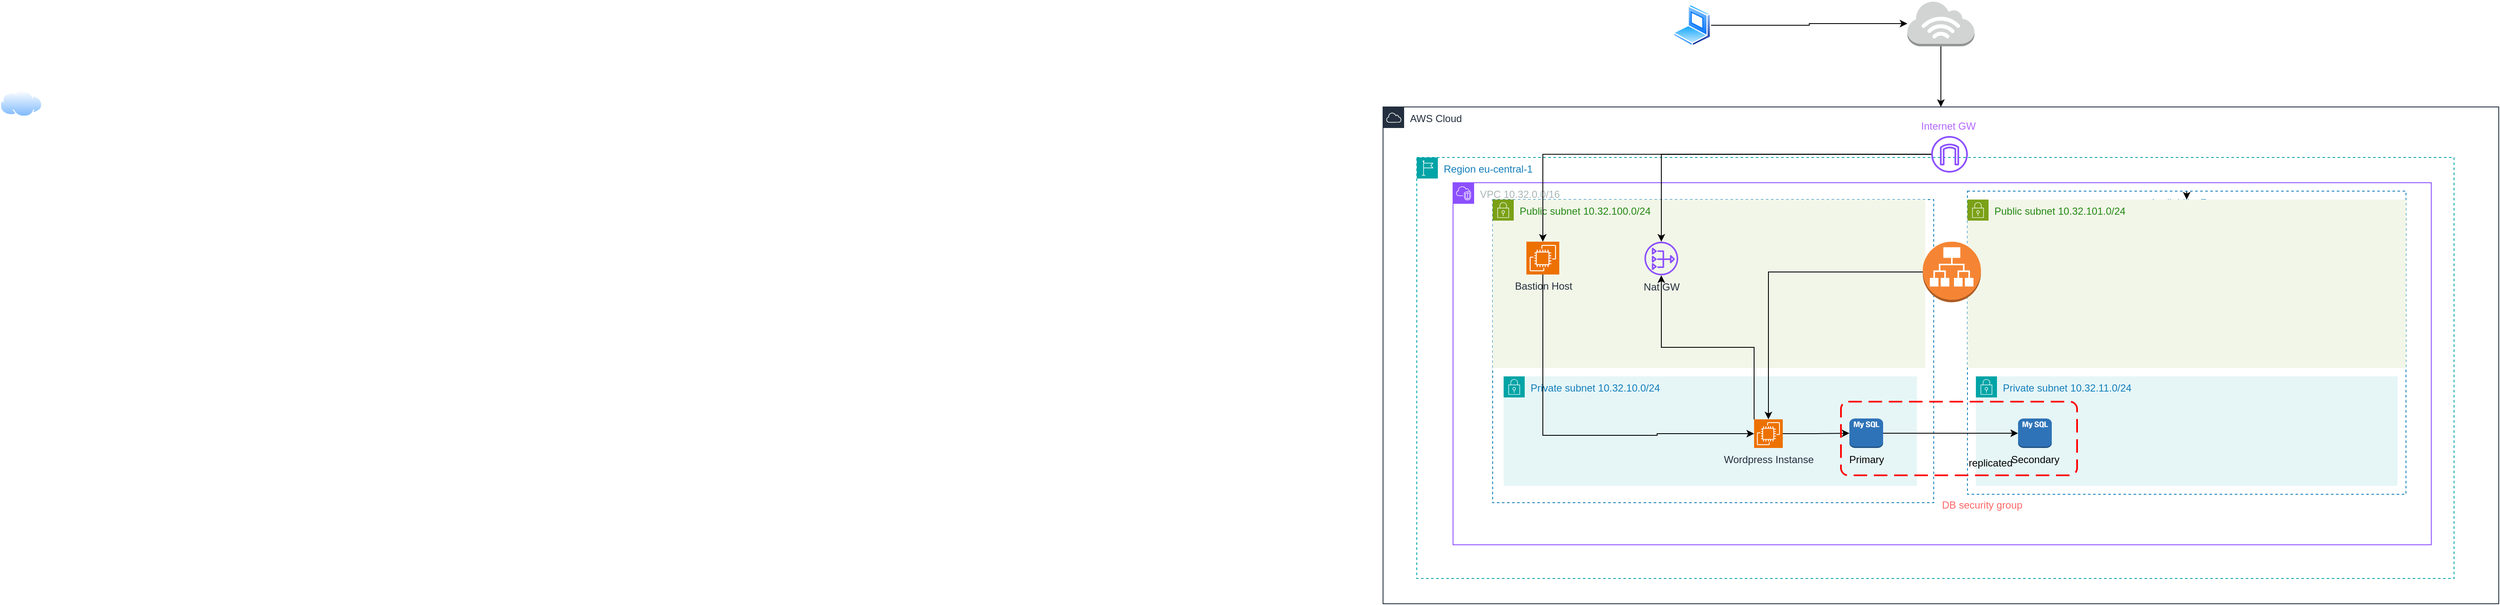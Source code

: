 <mxfile version="24.7.17">
  <diagram name="Page-1" id="Hdzq01CESIktwoQxh0y7">
    <mxGraphModel dx="3088" dy="1955" grid="1" gridSize="10" guides="1" tooltips="1" connect="1" arrows="1" fold="1" page="1" pageScale="1" pageWidth="827" pageHeight="1169" math="0" shadow="0">
      <root>
        <mxCell id="0" />
        <mxCell id="1" parent="0" />
        <mxCell id="KZwTRb7hMr3e72r8-vSD-1" value="AWS Cloud" style="points=[[0,0],[0.25,0],[0.5,0],[0.75,0],[1,0],[1,0.25],[1,0.5],[1,0.75],[1,1],[0.75,1],[0.5,1],[0.25,1],[0,1],[0,0.75],[0,0.5],[0,0.25]];outlineConnect=0;gradientColor=none;html=1;whiteSpace=wrap;fontSize=12;fontStyle=0;container=1;pointerEvents=0;collapsible=0;recursiveResize=0;shape=mxgraph.aws4.group;grIcon=mxgraph.aws4.group_aws_cloud;strokeColor=#232F3E;fillColor=none;verticalAlign=top;align=left;spacingLeft=30;fontColor=#232F3E;dashed=0;" parent="1" vertex="1">
          <mxGeometry x="70" y="70" width="1323" height="590" as="geometry" />
        </mxCell>
        <mxCell id="KZwTRb7hMr3e72r8-vSD-3" value="Region eu-central-1" style="points=[[0,0],[0.25,0],[0.5,0],[0.75,0],[1,0],[1,0.25],[1,0.5],[1,0.75],[1,1],[0.75,1],[0.5,1],[0.25,1],[0,1],[0,0.75],[0,0.5],[0,0.25]];outlineConnect=0;gradientColor=none;html=1;whiteSpace=wrap;fontSize=12;fontStyle=0;container=1;pointerEvents=0;collapsible=0;recursiveResize=0;shape=mxgraph.aws4.group;grIcon=mxgraph.aws4.group_region;strokeColor=#00A4A6;fillColor=none;verticalAlign=top;align=left;spacingLeft=30;fontColor=#147EBA;dashed=1;" parent="KZwTRb7hMr3e72r8-vSD-1" vertex="1">
          <mxGeometry x="40" y="60" width="1230" height="500" as="geometry" />
        </mxCell>
        <mxCell id="KZwTRb7hMr3e72r8-vSD-2" value="VPC 10.32.0.0/16" style="points=[[0,0],[0.25,0],[0.5,0],[0.75,0],[1,0],[1,0.25],[1,0.5],[1,0.75],[1,1],[0.75,1],[0.5,1],[0.25,1],[0,1],[0,0.75],[0,0.5],[0,0.25]];outlineConnect=0;gradientColor=none;html=1;whiteSpace=wrap;fontSize=12;fontStyle=0;container=1;pointerEvents=0;collapsible=0;recursiveResize=0;shape=mxgraph.aws4.group;grIcon=mxgraph.aws4.group_vpc2;strokeColor=#8C4FFF;fillColor=none;verticalAlign=top;align=left;spacingLeft=30;fontColor=#AAB7B8;dashed=0;" parent="KZwTRb7hMr3e72r8-vSD-3" vertex="1">
          <mxGeometry x="43" y="30" width="1160" height="430" as="geometry" />
        </mxCell>
        <mxCell id="A7WtRP15ECj08jh2RZhK-11" style="edgeStyle=orthogonalEdgeStyle;rounded=0;orthogonalLoop=1;jettySize=auto;html=1;exitX=0.5;exitY=0;exitDx=0;exitDy=0;entryX=0.5;entryY=0;entryDx=0;entryDy=0;" edge="1" parent="KZwTRb7hMr3e72r8-vSD-2" source="KZwTRb7hMr3e72r8-vSD-5" target="A7WtRP15ECj08jh2RZhK-6">
          <mxGeometry relative="1" as="geometry" />
        </mxCell>
        <mxCell id="KZwTRb7hMr3e72r8-vSD-5" value="Availability Zone" style="fillColor=none;strokeColor=#147EBA;dashed=1;verticalAlign=top;fontStyle=0;fontColor=#147EBA;whiteSpace=wrap;html=1;" parent="KZwTRb7hMr3e72r8-vSD-2" vertex="1">
          <mxGeometry x="610" y="10" width="520" height="360" as="geometry" />
        </mxCell>
        <mxCell id="A7WtRP15ECj08jh2RZhK-4" value="Availability Zone" style="fillColor=none;strokeColor=#147EBA;dashed=1;verticalAlign=top;fontStyle=0;fontColor=#147EBA;whiteSpace=wrap;html=1;" vertex="1" parent="KZwTRb7hMr3e72r8-vSD-2">
          <mxGeometry x="47" y="20" width="523" height="360" as="geometry" />
        </mxCell>
        <mxCell id="A7WtRP15ECj08jh2RZhK-5" value="Public subnet 10.32.100.0/24" style="points=[[0,0],[0.25,0],[0.5,0],[0.75,0],[1,0],[1,0.25],[1,0.5],[1,0.75],[1,1],[0.75,1],[0.5,1],[0.25,1],[0,1],[0,0.75],[0,0.5],[0,0.25]];outlineConnect=0;gradientColor=none;html=1;whiteSpace=wrap;fontSize=12;fontStyle=0;container=1;pointerEvents=0;collapsible=0;recursiveResize=0;shape=mxgraph.aws4.group;grIcon=mxgraph.aws4.group_security_group;grStroke=0;strokeColor=#7AA116;fillColor=#F2F6E8;verticalAlign=top;align=left;spacingLeft=30;fontColor=#248814;dashed=0;" vertex="1" parent="KZwTRb7hMr3e72r8-vSD-2">
          <mxGeometry x="47" y="20" width="513" height="200" as="geometry" />
        </mxCell>
        <mxCell id="A7WtRP15ECj08jh2RZhK-6" value="Public subnet 10.32.101.0/24" style="points=[[0,0],[0.25,0],[0.5,0],[0.75,0],[1,0],[1,0.25],[1,0.5],[1,0.75],[1,1],[0.75,1],[0.5,1],[0.25,1],[0,1],[0,0.75],[0,0.5],[0,0.25]];outlineConnect=0;gradientColor=none;html=1;whiteSpace=wrap;fontSize=12;fontStyle=0;container=1;pointerEvents=0;collapsible=0;recursiveResize=0;shape=mxgraph.aws4.group;grIcon=mxgraph.aws4.group_security_group;grStroke=0;strokeColor=#7AA116;fillColor=#F2F6E8;verticalAlign=top;align=left;spacingLeft=30;fontColor=#248814;dashed=0;" vertex="1" parent="KZwTRb7hMr3e72r8-vSD-2">
          <mxGeometry x="610" y="20" width="520" height="200" as="geometry" />
        </mxCell>
        <mxCell id="A7WtRP15ECj08jh2RZhK-9" value="Private subnet 10.32.10.0/24" style="points=[[0,0],[0.25,0],[0.5,0],[0.75,0],[1,0],[1,0.25],[1,0.5],[1,0.75],[1,1],[0.75,1],[0.5,1],[0.25,1],[0,1],[0,0.75],[0,0.5],[0,0.25]];outlineConnect=0;gradientColor=none;html=1;whiteSpace=wrap;fontSize=12;fontStyle=0;container=1;pointerEvents=0;collapsible=0;recursiveResize=0;shape=mxgraph.aws4.group;grIcon=mxgraph.aws4.group_security_group;grStroke=0;strokeColor=#00A4A6;fillColor=#E6F6F7;verticalAlign=top;align=left;spacingLeft=30;fontColor=#147EBA;dashed=0;" vertex="1" parent="KZwTRb7hMr3e72r8-vSD-2">
          <mxGeometry x="60" y="230" width="490" height="130" as="geometry" />
        </mxCell>
        <mxCell id="A7WtRP15ECj08jh2RZhK-10" value="Private subnet 10.32.11.0/24&lt;div&gt;&lt;br&gt;&lt;/div&gt;" style="points=[[0,0],[0.25,0],[0.5,0],[0.75,0],[1,0],[1,0.25],[1,0.5],[1,0.75],[1,1],[0.75,1],[0.5,1],[0.25,1],[0,1],[0,0.75],[0,0.5],[0,0.25]];outlineConnect=0;gradientColor=none;html=1;whiteSpace=wrap;fontSize=12;fontStyle=0;container=1;pointerEvents=0;collapsible=0;recursiveResize=0;shape=mxgraph.aws4.group;grIcon=mxgraph.aws4.group_security_group;grStroke=0;strokeColor=#00A4A6;fillColor=#E6F6F7;verticalAlign=top;align=left;spacingLeft=30;fontColor=#147EBA;dashed=0;" vertex="1" parent="KZwTRb7hMr3e72r8-vSD-2">
          <mxGeometry x="620" y="230" width="500" height="130" as="geometry" />
        </mxCell>
        <mxCell id="A7WtRP15ECj08jh2RZhK-14" style="edgeStyle=orthogonalEdgeStyle;rounded=0;orthogonalLoop=1;jettySize=auto;html=1;" edge="1" parent="KZwTRb7hMr3e72r8-vSD-2" source="A7WtRP15ECj08jh2RZhK-12" target="A7WtRP15ECj08jh2RZhK-13">
          <mxGeometry relative="1" as="geometry" />
        </mxCell>
        <mxCell id="A7WtRP15ECj08jh2RZhK-12" value="Primary" style="outlineConnect=0;dashed=0;verticalLabelPosition=bottom;verticalAlign=top;align=center;html=1;shape=mxgraph.aws3.mysql_db_instance_2;fillColor=#2E73B8;gradientColor=none;" vertex="1" parent="KZwTRb7hMr3e72r8-vSD-2">
          <mxGeometry x="470" y="280" width="40" height="35" as="geometry" />
        </mxCell>
        <mxCell id="A7WtRP15ECj08jh2RZhK-13" value="Secondary" style="outlineConnect=0;dashed=0;verticalLabelPosition=bottom;verticalAlign=top;align=center;html=1;shape=mxgraph.aws3.mysql_db_instance_2;fillColor=#2E73B8;gradientColor=none;" vertex="1" parent="KZwTRb7hMr3e72r8-vSD-2">
          <mxGeometry x="670" y="280" width="40" height="35" as="geometry" />
        </mxCell>
        <mxCell id="A7WtRP15ECj08jh2RZhK-18" style="edgeStyle=orthogonalEdgeStyle;rounded=0;orthogonalLoop=1;jettySize=auto;html=1;entryX=0;entryY=0.5;entryDx=0;entryDy=0;entryPerimeter=0;" edge="1" parent="KZwTRb7hMr3e72r8-vSD-2" source="A7WtRP15ECj08jh2RZhK-17" target="A7WtRP15ECj08jh2RZhK-12">
          <mxGeometry relative="1" as="geometry" />
        </mxCell>
        <mxCell id="A7WtRP15ECj08jh2RZhK-33" style="edgeStyle=orthogonalEdgeStyle;rounded=0;orthogonalLoop=1;jettySize=auto;html=1;exitX=0;exitY=0;exitDx=0;exitDy=0;exitPerimeter=0;" edge="1" parent="KZwTRb7hMr3e72r8-vSD-2" source="A7WtRP15ECj08jh2RZhK-17" target="A7WtRP15ECj08jh2RZhK-32">
          <mxGeometry relative="1" as="geometry" />
        </mxCell>
        <mxCell id="A7WtRP15ECj08jh2RZhK-17" value="Wordpress Instanse" style="sketch=0;points=[[0,0,0],[0.25,0,0],[0.5,0,0],[0.75,0,0],[1,0,0],[0,1,0],[0.25,1,0],[0.5,1,0],[0.75,1,0],[1,1,0],[0,0.25,0],[0,0.5,0],[0,0.75,0],[1,0.25,0],[1,0.5,0],[1,0.75,0]];outlineConnect=0;fontColor=#232F3E;fillColor=#ED7100;strokeColor=#ffffff;dashed=0;verticalLabelPosition=bottom;verticalAlign=top;align=center;html=1;fontSize=12;fontStyle=0;aspect=fixed;shape=mxgraph.aws4.resourceIcon;resIcon=mxgraph.aws4.ec2;" vertex="1" parent="KZwTRb7hMr3e72r8-vSD-2">
          <mxGeometry x="357" y="281" width="34" height="34" as="geometry" />
        </mxCell>
        <mxCell id="A7WtRP15ECj08jh2RZhK-20" style="edgeStyle=orthogonalEdgeStyle;rounded=0;orthogonalLoop=1;jettySize=auto;html=1;exitX=0;exitY=0.5;exitDx=0;exitDy=0;exitPerimeter=0;" edge="1" parent="KZwTRb7hMr3e72r8-vSD-2" source="A7WtRP15ECj08jh2RZhK-19" target="A7WtRP15ECj08jh2RZhK-17">
          <mxGeometry relative="1" as="geometry" />
        </mxCell>
        <mxCell id="A7WtRP15ECj08jh2RZhK-19" value="" style="outlineConnect=0;dashed=0;verticalLabelPosition=bottom;verticalAlign=top;align=center;html=1;shape=mxgraph.aws3.application_load_balancer;fillColor=#F58534;gradientColor=none;" vertex="1" parent="KZwTRb7hMr3e72r8-vSD-2">
          <mxGeometry x="557" y="70" width="69" height="72" as="geometry" />
        </mxCell>
        <mxCell id="A7WtRP15ECj08jh2RZhK-24" value="" style="rounded=1;arcSize=10;dashed=1;strokeColor=#ff0000;fillColor=none;gradientColor=none;dashPattern=8 4;strokeWidth=2;" vertex="1" parent="KZwTRb7hMr3e72r8-vSD-2">
          <mxGeometry x="460" y="260" width="280" height="87.5" as="geometry" />
        </mxCell>
        <mxCell id="A7WtRP15ECj08jh2RZhK-30" style="edgeStyle=orthogonalEdgeStyle;rounded=0;orthogonalLoop=1;jettySize=auto;html=1;entryX=0;entryY=0.5;entryDx=0;entryDy=0;entryPerimeter=0;" edge="1" parent="KZwTRb7hMr3e72r8-vSD-2" source="A7WtRP15ECj08jh2RZhK-26" target="A7WtRP15ECj08jh2RZhK-17">
          <mxGeometry relative="1" as="geometry">
            <Array as="points">
              <mxPoint x="107" y="300" />
              <mxPoint x="242" y="300" />
              <mxPoint x="242" y="298" />
            </Array>
          </mxGeometry>
        </mxCell>
        <mxCell id="A7WtRP15ECj08jh2RZhK-26" value="Bastion Host" style="sketch=0;points=[[0,0,0],[0.25,0,0],[0.5,0,0],[0.75,0,0],[1,0,0],[0,1,0],[0.25,1,0],[0.5,1,0],[0.75,1,0],[1,1,0],[0,0.25,0],[0,0.5,0],[0,0.75,0],[1,0.25,0],[1,0.5,0],[1,0.75,0]];outlineConnect=0;fontColor=#232F3E;fillColor=#ED7100;strokeColor=#ffffff;dashed=0;verticalLabelPosition=bottom;verticalAlign=top;align=center;html=1;fontSize=12;fontStyle=0;aspect=fixed;shape=mxgraph.aws4.resourceIcon;resIcon=mxgraph.aws4.ec2;" vertex="1" parent="KZwTRb7hMr3e72r8-vSD-2">
          <mxGeometry x="87" y="70" width="39" height="39" as="geometry" />
        </mxCell>
        <mxCell id="A7WtRP15ECj08jh2RZhK-32" value="Nat GW" style="sketch=0;outlineConnect=0;fontColor=#232F3E;gradientColor=none;fillColor=#8C4FFF;strokeColor=none;dashed=0;verticalLabelPosition=bottom;verticalAlign=top;align=center;html=1;fontSize=12;fontStyle=0;aspect=fixed;pointerEvents=1;shape=mxgraph.aws4.nat_gateway;" vertex="1" parent="KZwTRb7hMr3e72r8-vSD-2">
          <mxGeometry x="227" y="70" width="40" height="40" as="geometry" />
        </mxCell>
        <mxCell id="A7WtRP15ECj08jh2RZhK-37" value="" style="sketch=0;outlineConnect=0;fontColor=#232F3E;gradientColor=none;fillColor=#8C4FFF;strokeColor=none;dashed=0;verticalLabelPosition=bottom;verticalAlign=top;align=center;html=1;fontSize=12;fontStyle=0;aspect=fixed;pointerEvents=1;shape=mxgraph.aws4.internet_gateway;" vertex="1" parent="KZwTRb7hMr3e72r8-vSD-3">
          <mxGeometry x="610" y="-25.5" width="43.5" height="43.5" as="geometry" />
        </mxCell>
        <mxCell id="A7WtRP15ECj08jh2RZhK-40" style="edgeStyle=orthogonalEdgeStyle;rounded=0;orthogonalLoop=1;jettySize=auto;html=1;" edge="1" parent="KZwTRb7hMr3e72r8-vSD-3" source="A7WtRP15ECj08jh2RZhK-37" target="A7WtRP15ECj08jh2RZhK-26">
          <mxGeometry relative="1" as="geometry" />
        </mxCell>
        <mxCell id="A7WtRP15ECj08jh2RZhK-39" style="edgeStyle=orthogonalEdgeStyle;rounded=0;orthogonalLoop=1;jettySize=auto;html=1;" edge="1" parent="KZwTRb7hMr3e72r8-vSD-1" source="A7WtRP15ECj08jh2RZhK-37" target="A7WtRP15ECj08jh2RZhK-32">
          <mxGeometry relative="1" as="geometry" />
        </mxCell>
        <mxCell id="A7WtRP15ECj08jh2RZhK-15" value="replicated" style="text;html=1;align=center;verticalAlign=middle;resizable=0;points=[];autosize=1;strokeColor=none;fillColor=none;" vertex="1" parent="1">
          <mxGeometry x="750" y="478" width="80" height="30" as="geometry" />
        </mxCell>
        <mxCell id="A7WtRP15ECj08jh2RZhK-25" value="&lt;font color=&quot;#ff6666&quot;&gt;DB security group&lt;/font&gt;" style="text;html=1;align=center;verticalAlign=middle;resizable=0;points=[];autosize=1;strokeColor=none;fillColor=none;" vertex="1" parent="1">
          <mxGeometry x="720" y="528" width="120" height="30" as="geometry" />
        </mxCell>
        <mxCell id="A7WtRP15ECj08jh2RZhK-27" value="" style="image;aspect=fixed;perimeter=ellipsePerimeter;html=1;align=center;shadow=0;dashed=0;spacingTop=3;image=img/lib/active_directory/internet_cloud.svg;" vertex="1" parent="1">
          <mxGeometry x="-1570" y="50" width="50" height="31.5" as="geometry" />
        </mxCell>
        <mxCell id="A7WtRP15ECj08jh2RZhK-36" style="edgeStyle=orthogonalEdgeStyle;rounded=0;orthogonalLoop=1;jettySize=auto;html=1;exitX=0.5;exitY=1;exitDx=0;exitDy=0;exitPerimeter=0;" edge="1" parent="1" source="A7WtRP15ECj08jh2RZhK-28" target="KZwTRb7hMr3e72r8-vSD-1">
          <mxGeometry relative="1" as="geometry" />
        </mxCell>
        <mxCell id="A7WtRP15ECj08jh2RZhK-28" value="" style="outlineConnect=0;dashed=0;verticalLabelPosition=bottom;verticalAlign=top;align=center;html=1;shape=mxgraph.aws3.internet_3;fillColor=#D2D3D3;gradientColor=none;" vertex="1" parent="1">
          <mxGeometry x="691.75" y="-56" width="79.5" height="54" as="geometry" />
        </mxCell>
        <mxCell id="A7WtRP15ECj08jh2RZhK-35" style="edgeStyle=orthogonalEdgeStyle;rounded=0;orthogonalLoop=1;jettySize=auto;html=1;" edge="1" parent="1" source="A7WtRP15ECj08jh2RZhK-34" target="A7WtRP15ECj08jh2RZhK-28">
          <mxGeometry relative="1" as="geometry" />
        </mxCell>
        <mxCell id="A7WtRP15ECj08jh2RZhK-34" value="" style="image;aspect=fixed;perimeter=ellipsePerimeter;html=1;align=center;shadow=0;dashed=0;spacingTop=3;image=img/lib/active_directory/laptop_client.svg;" vertex="1" parent="1">
          <mxGeometry x="414" y="-52" width="45" height="50" as="geometry" />
        </mxCell>
        <mxCell id="A7WtRP15ECj08jh2RZhK-38" value="&lt;font color=&quot;#b266ff&quot;&gt;Internet GW&lt;/font&gt;" style="text;html=1;align=center;verticalAlign=middle;resizable=0;points=[];autosize=1;strokeColor=none;fillColor=none;" vertex="1" parent="1">
          <mxGeometry x="695" y="78" width="90" height="30" as="geometry" />
        </mxCell>
      </root>
    </mxGraphModel>
  </diagram>
</mxfile>
